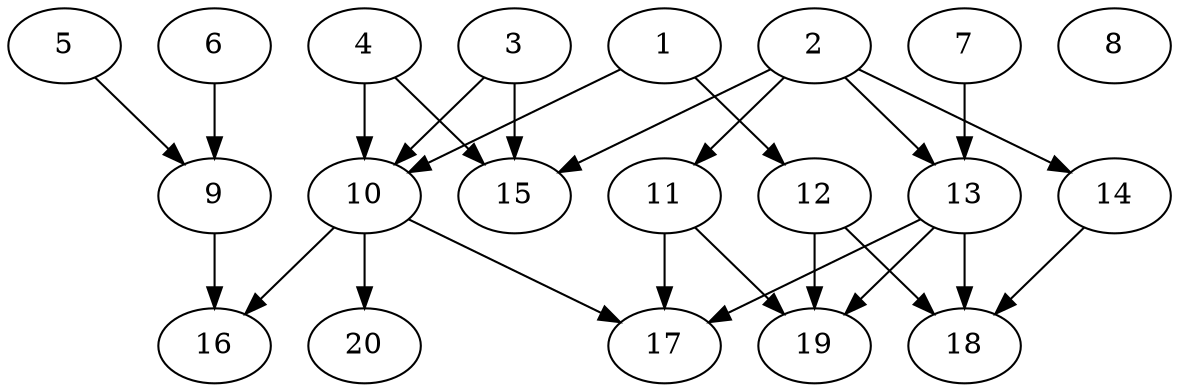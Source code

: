 // DAG automatically generated by daggen at Sat Jul 27 15:38:39 2019
// ./daggen --dot -n 20 --ccr 0.5 --fat 0.7 --regular 0.5 --density 0.4 --mindata 5242880 --maxdata 52428800 
digraph G {
  1 [size="51423232", alpha="0.20", expect_size="25711616"] 
  1 -> 10 [size ="25711616"]
  1 -> 12 [size ="25711616"]
  2 [size="14575616", alpha="0.19", expect_size="7287808"] 
  2 -> 11 [size ="7287808"]
  2 -> 13 [size ="7287808"]
  2 -> 14 [size ="7287808"]
  2 -> 15 [size ="7287808"]
  3 [size="20092928", alpha="0.19", expect_size="10046464"] 
  3 -> 10 [size ="10046464"]
  3 -> 15 [size ="10046464"]
  4 [size="37169152", alpha="0.10", expect_size="18584576"] 
  4 -> 10 [size ="18584576"]
  4 -> 15 [size ="18584576"]
  5 [size="102873088", alpha="0.12", expect_size="51436544"] 
  5 -> 9 [size ="51436544"]
  6 [size="92327936", alpha="0.09", expect_size="46163968"] 
  6 -> 9 [size ="46163968"]
  7 [size="61714432", alpha="0.17", expect_size="30857216"] 
  7 -> 13 [size ="30857216"]
  8 [size="64253952", alpha="0.15", expect_size="32126976"] 
  9 [size="38412288", alpha="0.17", expect_size="19206144"] 
  9 -> 16 [size ="19206144"]
  10 [size="90968064", alpha="0.06", expect_size="45484032"] 
  10 -> 16 [size ="45484032"]
  10 -> 17 [size ="45484032"]
  10 -> 20 [size ="45484032"]
  11 [size="77330432", alpha="0.15", expect_size="38665216"] 
  11 -> 17 [size ="38665216"]
  11 -> 19 [size ="38665216"]
  12 [size="76185600", alpha="0.00", expect_size="38092800"] 
  12 -> 18 [size ="38092800"]
  12 -> 19 [size ="38092800"]
  13 [size="73535488", alpha="0.10", expect_size="36767744"] 
  13 -> 17 [size ="36767744"]
  13 -> 18 [size ="36767744"]
  13 -> 19 [size ="36767744"]
  14 [size="67665920", alpha="0.12", expect_size="33832960"] 
  14 -> 18 [size ="33832960"]
  15 [size="18618368", alpha="0.10", expect_size="9309184"] 
  16 [size="74276864", alpha="0.16", expect_size="37138432"] 
  17 [size="21706752", alpha="0.00", expect_size="10853376"] 
  18 [size="100448256", alpha="0.10", expect_size="50224128"] 
  19 [size="74883072", alpha="0.12", expect_size="37441536"] 
  20 [size="61165568", alpha="0.06", expect_size="30582784"] 
}
